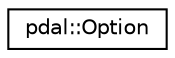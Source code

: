 digraph "Graphical Class Hierarchy"
{
  edge [fontname="Helvetica",fontsize="10",labelfontname="Helvetica",labelfontsize="10"];
  node [fontname="Helvetica",fontsize="10",shape=record];
  rankdir="LR";
  Node1 [label="pdal::Option",height=0.2,width=0.4,color="black", fillcolor="white", style="filled",URL="$classpdal_1_1Option.html"];
}
